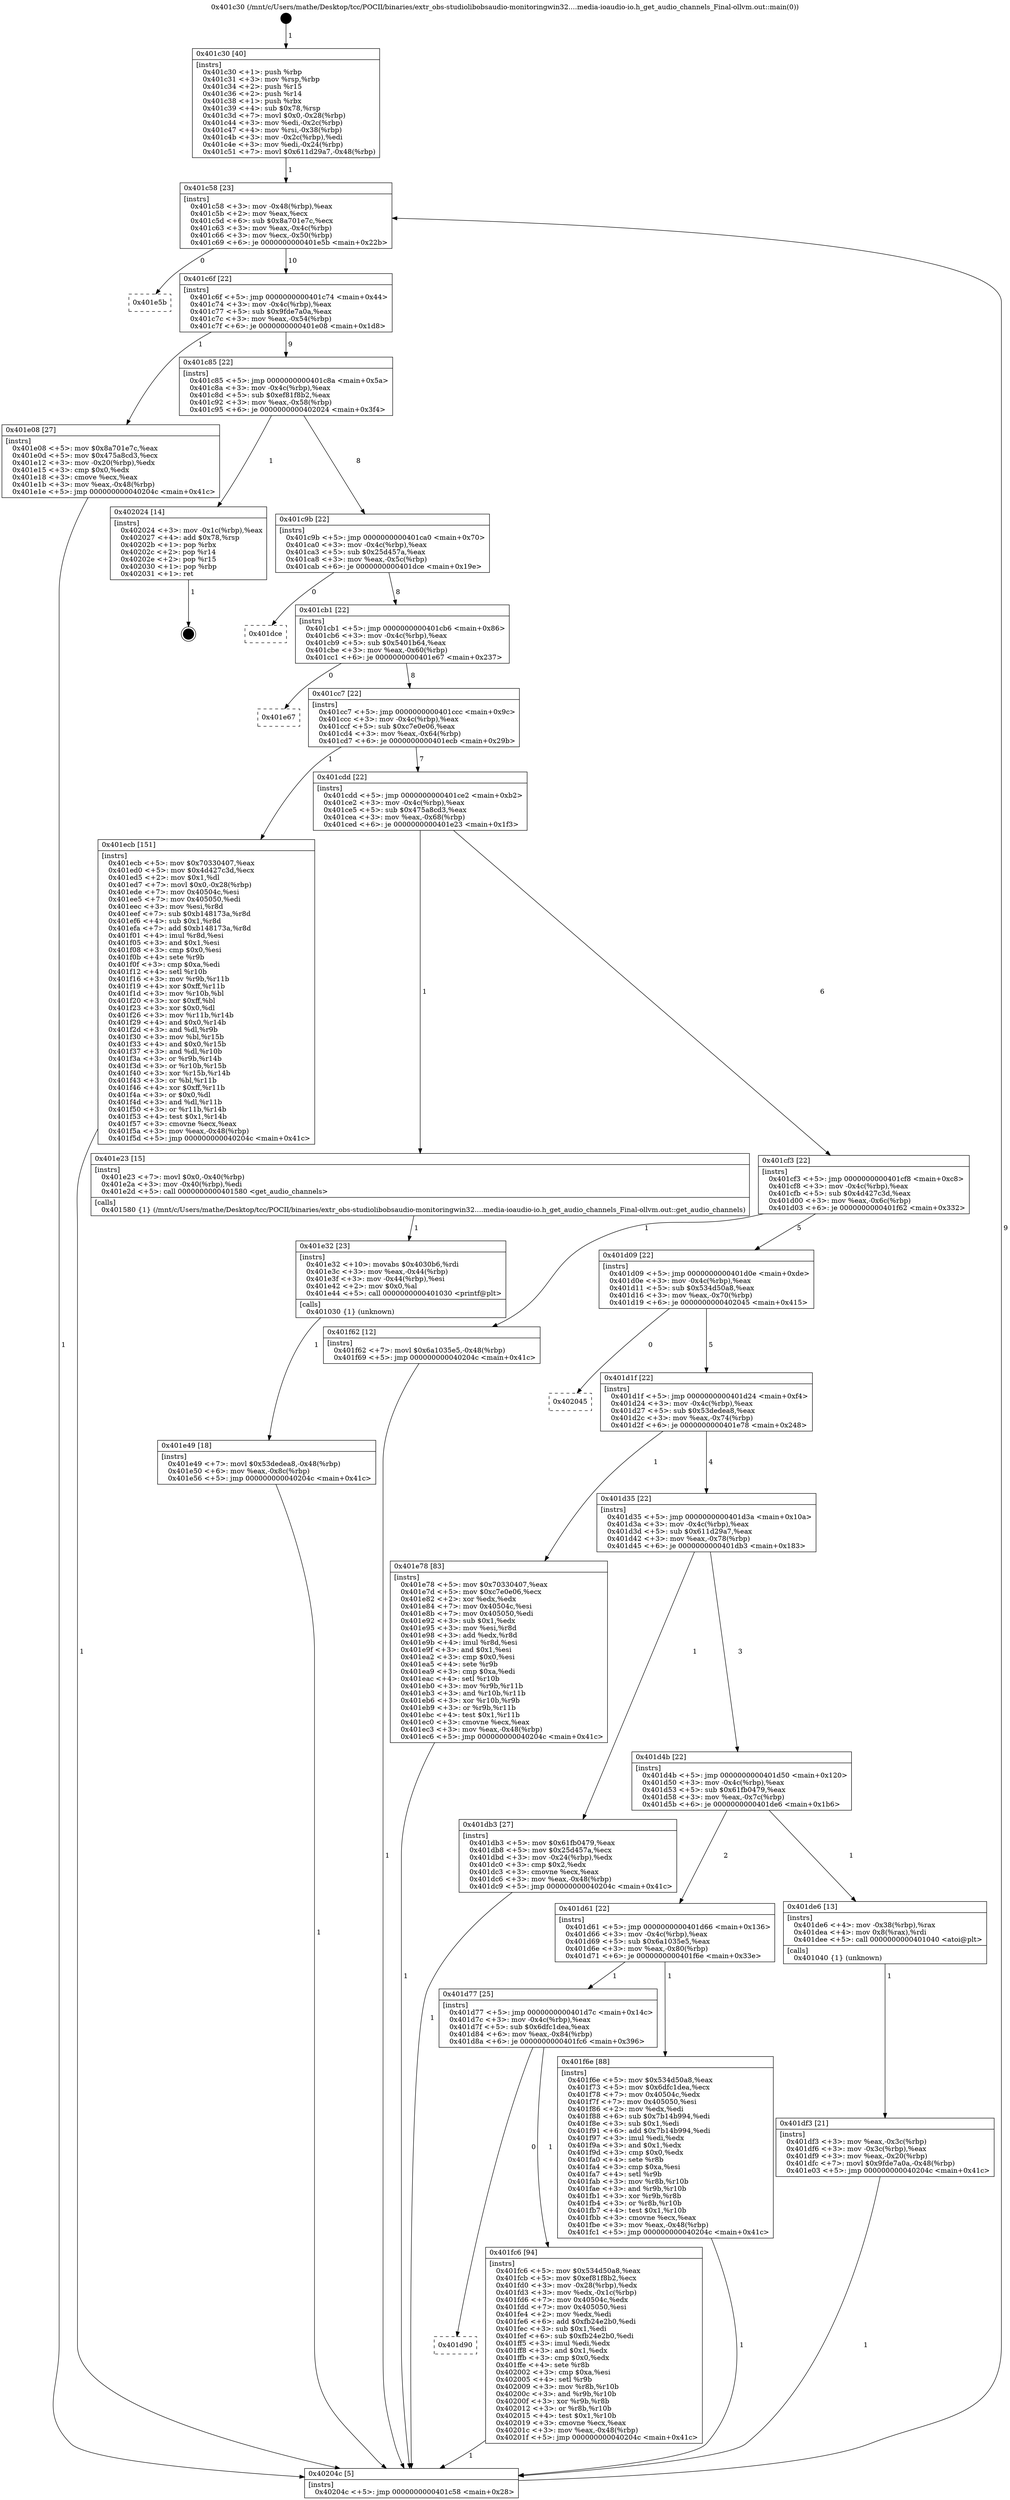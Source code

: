 digraph "0x401c30" {
  label = "0x401c30 (/mnt/c/Users/mathe/Desktop/tcc/POCII/binaries/extr_obs-studiolibobsaudio-monitoringwin32....media-ioaudio-io.h_get_audio_channels_Final-ollvm.out::main(0))"
  labelloc = "t"
  node[shape=record]

  Entry [label="",width=0.3,height=0.3,shape=circle,fillcolor=black,style=filled]
  "0x401c58" [label="{
     0x401c58 [23]\l
     | [instrs]\l
     &nbsp;&nbsp;0x401c58 \<+3\>: mov -0x48(%rbp),%eax\l
     &nbsp;&nbsp;0x401c5b \<+2\>: mov %eax,%ecx\l
     &nbsp;&nbsp;0x401c5d \<+6\>: sub $0x8a701e7c,%ecx\l
     &nbsp;&nbsp;0x401c63 \<+3\>: mov %eax,-0x4c(%rbp)\l
     &nbsp;&nbsp;0x401c66 \<+3\>: mov %ecx,-0x50(%rbp)\l
     &nbsp;&nbsp;0x401c69 \<+6\>: je 0000000000401e5b \<main+0x22b\>\l
  }"]
  "0x401e5b" [label="{
     0x401e5b\l
  }", style=dashed]
  "0x401c6f" [label="{
     0x401c6f [22]\l
     | [instrs]\l
     &nbsp;&nbsp;0x401c6f \<+5\>: jmp 0000000000401c74 \<main+0x44\>\l
     &nbsp;&nbsp;0x401c74 \<+3\>: mov -0x4c(%rbp),%eax\l
     &nbsp;&nbsp;0x401c77 \<+5\>: sub $0x9fde7a0a,%eax\l
     &nbsp;&nbsp;0x401c7c \<+3\>: mov %eax,-0x54(%rbp)\l
     &nbsp;&nbsp;0x401c7f \<+6\>: je 0000000000401e08 \<main+0x1d8\>\l
  }"]
  Exit [label="",width=0.3,height=0.3,shape=circle,fillcolor=black,style=filled,peripheries=2]
  "0x401e08" [label="{
     0x401e08 [27]\l
     | [instrs]\l
     &nbsp;&nbsp;0x401e08 \<+5\>: mov $0x8a701e7c,%eax\l
     &nbsp;&nbsp;0x401e0d \<+5\>: mov $0x475a8cd3,%ecx\l
     &nbsp;&nbsp;0x401e12 \<+3\>: mov -0x20(%rbp),%edx\l
     &nbsp;&nbsp;0x401e15 \<+3\>: cmp $0x0,%edx\l
     &nbsp;&nbsp;0x401e18 \<+3\>: cmove %ecx,%eax\l
     &nbsp;&nbsp;0x401e1b \<+3\>: mov %eax,-0x48(%rbp)\l
     &nbsp;&nbsp;0x401e1e \<+5\>: jmp 000000000040204c \<main+0x41c\>\l
  }"]
  "0x401c85" [label="{
     0x401c85 [22]\l
     | [instrs]\l
     &nbsp;&nbsp;0x401c85 \<+5\>: jmp 0000000000401c8a \<main+0x5a\>\l
     &nbsp;&nbsp;0x401c8a \<+3\>: mov -0x4c(%rbp),%eax\l
     &nbsp;&nbsp;0x401c8d \<+5\>: sub $0xef81f8b2,%eax\l
     &nbsp;&nbsp;0x401c92 \<+3\>: mov %eax,-0x58(%rbp)\l
     &nbsp;&nbsp;0x401c95 \<+6\>: je 0000000000402024 \<main+0x3f4\>\l
  }"]
  "0x401d90" [label="{
     0x401d90\l
  }", style=dashed]
  "0x402024" [label="{
     0x402024 [14]\l
     | [instrs]\l
     &nbsp;&nbsp;0x402024 \<+3\>: mov -0x1c(%rbp),%eax\l
     &nbsp;&nbsp;0x402027 \<+4\>: add $0x78,%rsp\l
     &nbsp;&nbsp;0x40202b \<+1\>: pop %rbx\l
     &nbsp;&nbsp;0x40202c \<+2\>: pop %r14\l
     &nbsp;&nbsp;0x40202e \<+2\>: pop %r15\l
     &nbsp;&nbsp;0x402030 \<+1\>: pop %rbp\l
     &nbsp;&nbsp;0x402031 \<+1\>: ret\l
  }"]
  "0x401c9b" [label="{
     0x401c9b [22]\l
     | [instrs]\l
     &nbsp;&nbsp;0x401c9b \<+5\>: jmp 0000000000401ca0 \<main+0x70\>\l
     &nbsp;&nbsp;0x401ca0 \<+3\>: mov -0x4c(%rbp),%eax\l
     &nbsp;&nbsp;0x401ca3 \<+5\>: sub $0x25d457a,%eax\l
     &nbsp;&nbsp;0x401ca8 \<+3\>: mov %eax,-0x5c(%rbp)\l
     &nbsp;&nbsp;0x401cab \<+6\>: je 0000000000401dce \<main+0x19e\>\l
  }"]
  "0x401fc6" [label="{
     0x401fc6 [94]\l
     | [instrs]\l
     &nbsp;&nbsp;0x401fc6 \<+5\>: mov $0x534d50a8,%eax\l
     &nbsp;&nbsp;0x401fcb \<+5\>: mov $0xef81f8b2,%ecx\l
     &nbsp;&nbsp;0x401fd0 \<+3\>: mov -0x28(%rbp),%edx\l
     &nbsp;&nbsp;0x401fd3 \<+3\>: mov %edx,-0x1c(%rbp)\l
     &nbsp;&nbsp;0x401fd6 \<+7\>: mov 0x40504c,%edx\l
     &nbsp;&nbsp;0x401fdd \<+7\>: mov 0x405050,%esi\l
     &nbsp;&nbsp;0x401fe4 \<+2\>: mov %edx,%edi\l
     &nbsp;&nbsp;0x401fe6 \<+6\>: add $0xfb24e2b0,%edi\l
     &nbsp;&nbsp;0x401fec \<+3\>: sub $0x1,%edi\l
     &nbsp;&nbsp;0x401fef \<+6\>: sub $0xfb24e2b0,%edi\l
     &nbsp;&nbsp;0x401ff5 \<+3\>: imul %edi,%edx\l
     &nbsp;&nbsp;0x401ff8 \<+3\>: and $0x1,%edx\l
     &nbsp;&nbsp;0x401ffb \<+3\>: cmp $0x0,%edx\l
     &nbsp;&nbsp;0x401ffe \<+4\>: sete %r8b\l
     &nbsp;&nbsp;0x402002 \<+3\>: cmp $0xa,%esi\l
     &nbsp;&nbsp;0x402005 \<+4\>: setl %r9b\l
     &nbsp;&nbsp;0x402009 \<+3\>: mov %r8b,%r10b\l
     &nbsp;&nbsp;0x40200c \<+3\>: and %r9b,%r10b\l
     &nbsp;&nbsp;0x40200f \<+3\>: xor %r9b,%r8b\l
     &nbsp;&nbsp;0x402012 \<+3\>: or %r8b,%r10b\l
     &nbsp;&nbsp;0x402015 \<+4\>: test $0x1,%r10b\l
     &nbsp;&nbsp;0x402019 \<+3\>: cmovne %ecx,%eax\l
     &nbsp;&nbsp;0x40201c \<+3\>: mov %eax,-0x48(%rbp)\l
     &nbsp;&nbsp;0x40201f \<+5\>: jmp 000000000040204c \<main+0x41c\>\l
  }"]
  "0x401dce" [label="{
     0x401dce\l
  }", style=dashed]
  "0x401cb1" [label="{
     0x401cb1 [22]\l
     | [instrs]\l
     &nbsp;&nbsp;0x401cb1 \<+5\>: jmp 0000000000401cb6 \<main+0x86\>\l
     &nbsp;&nbsp;0x401cb6 \<+3\>: mov -0x4c(%rbp),%eax\l
     &nbsp;&nbsp;0x401cb9 \<+5\>: sub $0x5401b64,%eax\l
     &nbsp;&nbsp;0x401cbe \<+3\>: mov %eax,-0x60(%rbp)\l
     &nbsp;&nbsp;0x401cc1 \<+6\>: je 0000000000401e67 \<main+0x237\>\l
  }"]
  "0x401d77" [label="{
     0x401d77 [25]\l
     | [instrs]\l
     &nbsp;&nbsp;0x401d77 \<+5\>: jmp 0000000000401d7c \<main+0x14c\>\l
     &nbsp;&nbsp;0x401d7c \<+3\>: mov -0x4c(%rbp),%eax\l
     &nbsp;&nbsp;0x401d7f \<+5\>: sub $0x6dfc1dea,%eax\l
     &nbsp;&nbsp;0x401d84 \<+6\>: mov %eax,-0x84(%rbp)\l
     &nbsp;&nbsp;0x401d8a \<+6\>: je 0000000000401fc6 \<main+0x396\>\l
  }"]
  "0x401e67" [label="{
     0x401e67\l
  }", style=dashed]
  "0x401cc7" [label="{
     0x401cc7 [22]\l
     | [instrs]\l
     &nbsp;&nbsp;0x401cc7 \<+5\>: jmp 0000000000401ccc \<main+0x9c\>\l
     &nbsp;&nbsp;0x401ccc \<+3\>: mov -0x4c(%rbp),%eax\l
     &nbsp;&nbsp;0x401ccf \<+5\>: sub $0xc7e0e06,%eax\l
     &nbsp;&nbsp;0x401cd4 \<+3\>: mov %eax,-0x64(%rbp)\l
     &nbsp;&nbsp;0x401cd7 \<+6\>: je 0000000000401ecb \<main+0x29b\>\l
  }"]
  "0x401f6e" [label="{
     0x401f6e [88]\l
     | [instrs]\l
     &nbsp;&nbsp;0x401f6e \<+5\>: mov $0x534d50a8,%eax\l
     &nbsp;&nbsp;0x401f73 \<+5\>: mov $0x6dfc1dea,%ecx\l
     &nbsp;&nbsp;0x401f78 \<+7\>: mov 0x40504c,%edx\l
     &nbsp;&nbsp;0x401f7f \<+7\>: mov 0x405050,%esi\l
     &nbsp;&nbsp;0x401f86 \<+2\>: mov %edx,%edi\l
     &nbsp;&nbsp;0x401f88 \<+6\>: sub $0x7b14b994,%edi\l
     &nbsp;&nbsp;0x401f8e \<+3\>: sub $0x1,%edi\l
     &nbsp;&nbsp;0x401f91 \<+6\>: add $0x7b14b994,%edi\l
     &nbsp;&nbsp;0x401f97 \<+3\>: imul %edi,%edx\l
     &nbsp;&nbsp;0x401f9a \<+3\>: and $0x1,%edx\l
     &nbsp;&nbsp;0x401f9d \<+3\>: cmp $0x0,%edx\l
     &nbsp;&nbsp;0x401fa0 \<+4\>: sete %r8b\l
     &nbsp;&nbsp;0x401fa4 \<+3\>: cmp $0xa,%esi\l
     &nbsp;&nbsp;0x401fa7 \<+4\>: setl %r9b\l
     &nbsp;&nbsp;0x401fab \<+3\>: mov %r8b,%r10b\l
     &nbsp;&nbsp;0x401fae \<+3\>: and %r9b,%r10b\l
     &nbsp;&nbsp;0x401fb1 \<+3\>: xor %r9b,%r8b\l
     &nbsp;&nbsp;0x401fb4 \<+3\>: or %r8b,%r10b\l
     &nbsp;&nbsp;0x401fb7 \<+4\>: test $0x1,%r10b\l
     &nbsp;&nbsp;0x401fbb \<+3\>: cmovne %ecx,%eax\l
     &nbsp;&nbsp;0x401fbe \<+3\>: mov %eax,-0x48(%rbp)\l
     &nbsp;&nbsp;0x401fc1 \<+5\>: jmp 000000000040204c \<main+0x41c\>\l
  }"]
  "0x401ecb" [label="{
     0x401ecb [151]\l
     | [instrs]\l
     &nbsp;&nbsp;0x401ecb \<+5\>: mov $0x70330407,%eax\l
     &nbsp;&nbsp;0x401ed0 \<+5\>: mov $0x4d427c3d,%ecx\l
     &nbsp;&nbsp;0x401ed5 \<+2\>: mov $0x1,%dl\l
     &nbsp;&nbsp;0x401ed7 \<+7\>: movl $0x0,-0x28(%rbp)\l
     &nbsp;&nbsp;0x401ede \<+7\>: mov 0x40504c,%esi\l
     &nbsp;&nbsp;0x401ee5 \<+7\>: mov 0x405050,%edi\l
     &nbsp;&nbsp;0x401eec \<+3\>: mov %esi,%r8d\l
     &nbsp;&nbsp;0x401eef \<+7\>: sub $0xb148173a,%r8d\l
     &nbsp;&nbsp;0x401ef6 \<+4\>: sub $0x1,%r8d\l
     &nbsp;&nbsp;0x401efa \<+7\>: add $0xb148173a,%r8d\l
     &nbsp;&nbsp;0x401f01 \<+4\>: imul %r8d,%esi\l
     &nbsp;&nbsp;0x401f05 \<+3\>: and $0x1,%esi\l
     &nbsp;&nbsp;0x401f08 \<+3\>: cmp $0x0,%esi\l
     &nbsp;&nbsp;0x401f0b \<+4\>: sete %r9b\l
     &nbsp;&nbsp;0x401f0f \<+3\>: cmp $0xa,%edi\l
     &nbsp;&nbsp;0x401f12 \<+4\>: setl %r10b\l
     &nbsp;&nbsp;0x401f16 \<+3\>: mov %r9b,%r11b\l
     &nbsp;&nbsp;0x401f19 \<+4\>: xor $0xff,%r11b\l
     &nbsp;&nbsp;0x401f1d \<+3\>: mov %r10b,%bl\l
     &nbsp;&nbsp;0x401f20 \<+3\>: xor $0xff,%bl\l
     &nbsp;&nbsp;0x401f23 \<+3\>: xor $0x0,%dl\l
     &nbsp;&nbsp;0x401f26 \<+3\>: mov %r11b,%r14b\l
     &nbsp;&nbsp;0x401f29 \<+4\>: and $0x0,%r14b\l
     &nbsp;&nbsp;0x401f2d \<+3\>: and %dl,%r9b\l
     &nbsp;&nbsp;0x401f30 \<+3\>: mov %bl,%r15b\l
     &nbsp;&nbsp;0x401f33 \<+4\>: and $0x0,%r15b\l
     &nbsp;&nbsp;0x401f37 \<+3\>: and %dl,%r10b\l
     &nbsp;&nbsp;0x401f3a \<+3\>: or %r9b,%r14b\l
     &nbsp;&nbsp;0x401f3d \<+3\>: or %r10b,%r15b\l
     &nbsp;&nbsp;0x401f40 \<+3\>: xor %r15b,%r14b\l
     &nbsp;&nbsp;0x401f43 \<+3\>: or %bl,%r11b\l
     &nbsp;&nbsp;0x401f46 \<+4\>: xor $0xff,%r11b\l
     &nbsp;&nbsp;0x401f4a \<+3\>: or $0x0,%dl\l
     &nbsp;&nbsp;0x401f4d \<+3\>: and %dl,%r11b\l
     &nbsp;&nbsp;0x401f50 \<+3\>: or %r11b,%r14b\l
     &nbsp;&nbsp;0x401f53 \<+4\>: test $0x1,%r14b\l
     &nbsp;&nbsp;0x401f57 \<+3\>: cmovne %ecx,%eax\l
     &nbsp;&nbsp;0x401f5a \<+3\>: mov %eax,-0x48(%rbp)\l
     &nbsp;&nbsp;0x401f5d \<+5\>: jmp 000000000040204c \<main+0x41c\>\l
  }"]
  "0x401cdd" [label="{
     0x401cdd [22]\l
     | [instrs]\l
     &nbsp;&nbsp;0x401cdd \<+5\>: jmp 0000000000401ce2 \<main+0xb2\>\l
     &nbsp;&nbsp;0x401ce2 \<+3\>: mov -0x4c(%rbp),%eax\l
     &nbsp;&nbsp;0x401ce5 \<+5\>: sub $0x475a8cd3,%eax\l
     &nbsp;&nbsp;0x401cea \<+3\>: mov %eax,-0x68(%rbp)\l
     &nbsp;&nbsp;0x401ced \<+6\>: je 0000000000401e23 \<main+0x1f3\>\l
  }"]
  "0x401e49" [label="{
     0x401e49 [18]\l
     | [instrs]\l
     &nbsp;&nbsp;0x401e49 \<+7\>: movl $0x53dedea8,-0x48(%rbp)\l
     &nbsp;&nbsp;0x401e50 \<+6\>: mov %eax,-0x8c(%rbp)\l
     &nbsp;&nbsp;0x401e56 \<+5\>: jmp 000000000040204c \<main+0x41c\>\l
  }"]
  "0x401e23" [label="{
     0x401e23 [15]\l
     | [instrs]\l
     &nbsp;&nbsp;0x401e23 \<+7\>: movl $0x0,-0x40(%rbp)\l
     &nbsp;&nbsp;0x401e2a \<+3\>: mov -0x40(%rbp),%edi\l
     &nbsp;&nbsp;0x401e2d \<+5\>: call 0000000000401580 \<get_audio_channels\>\l
     | [calls]\l
     &nbsp;&nbsp;0x401580 \{1\} (/mnt/c/Users/mathe/Desktop/tcc/POCII/binaries/extr_obs-studiolibobsaudio-monitoringwin32....media-ioaudio-io.h_get_audio_channels_Final-ollvm.out::get_audio_channels)\l
  }"]
  "0x401cf3" [label="{
     0x401cf3 [22]\l
     | [instrs]\l
     &nbsp;&nbsp;0x401cf3 \<+5\>: jmp 0000000000401cf8 \<main+0xc8\>\l
     &nbsp;&nbsp;0x401cf8 \<+3\>: mov -0x4c(%rbp),%eax\l
     &nbsp;&nbsp;0x401cfb \<+5\>: sub $0x4d427c3d,%eax\l
     &nbsp;&nbsp;0x401d00 \<+3\>: mov %eax,-0x6c(%rbp)\l
     &nbsp;&nbsp;0x401d03 \<+6\>: je 0000000000401f62 \<main+0x332\>\l
  }"]
  "0x401e32" [label="{
     0x401e32 [23]\l
     | [instrs]\l
     &nbsp;&nbsp;0x401e32 \<+10\>: movabs $0x4030b6,%rdi\l
     &nbsp;&nbsp;0x401e3c \<+3\>: mov %eax,-0x44(%rbp)\l
     &nbsp;&nbsp;0x401e3f \<+3\>: mov -0x44(%rbp),%esi\l
     &nbsp;&nbsp;0x401e42 \<+2\>: mov $0x0,%al\l
     &nbsp;&nbsp;0x401e44 \<+5\>: call 0000000000401030 \<printf@plt\>\l
     | [calls]\l
     &nbsp;&nbsp;0x401030 \{1\} (unknown)\l
  }"]
  "0x401f62" [label="{
     0x401f62 [12]\l
     | [instrs]\l
     &nbsp;&nbsp;0x401f62 \<+7\>: movl $0x6a1035e5,-0x48(%rbp)\l
     &nbsp;&nbsp;0x401f69 \<+5\>: jmp 000000000040204c \<main+0x41c\>\l
  }"]
  "0x401d09" [label="{
     0x401d09 [22]\l
     | [instrs]\l
     &nbsp;&nbsp;0x401d09 \<+5\>: jmp 0000000000401d0e \<main+0xde\>\l
     &nbsp;&nbsp;0x401d0e \<+3\>: mov -0x4c(%rbp),%eax\l
     &nbsp;&nbsp;0x401d11 \<+5\>: sub $0x534d50a8,%eax\l
     &nbsp;&nbsp;0x401d16 \<+3\>: mov %eax,-0x70(%rbp)\l
     &nbsp;&nbsp;0x401d19 \<+6\>: je 0000000000402045 \<main+0x415\>\l
  }"]
  "0x401df3" [label="{
     0x401df3 [21]\l
     | [instrs]\l
     &nbsp;&nbsp;0x401df3 \<+3\>: mov %eax,-0x3c(%rbp)\l
     &nbsp;&nbsp;0x401df6 \<+3\>: mov -0x3c(%rbp),%eax\l
     &nbsp;&nbsp;0x401df9 \<+3\>: mov %eax,-0x20(%rbp)\l
     &nbsp;&nbsp;0x401dfc \<+7\>: movl $0x9fde7a0a,-0x48(%rbp)\l
     &nbsp;&nbsp;0x401e03 \<+5\>: jmp 000000000040204c \<main+0x41c\>\l
  }"]
  "0x402045" [label="{
     0x402045\l
  }", style=dashed]
  "0x401d1f" [label="{
     0x401d1f [22]\l
     | [instrs]\l
     &nbsp;&nbsp;0x401d1f \<+5\>: jmp 0000000000401d24 \<main+0xf4\>\l
     &nbsp;&nbsp;0x401d24 \<+3\>: mov -0x4c(%rbp),%eax\l
     &nbsp;&nbsp;0x401d27 \<+5\>: sub $0x53dedea8,%eax\l
     &nbsp;&nbsp;0x401d2c \<+3\>: mov %eax,-0x74(%rbp)\l
     &nbsp;&nbsp;0x401d2f \<+6\>: je 0000000000401e78 \<main+0x248\>\l
  }"]
  "0x401d61" [label="{
     0x401d61 [22]\l
     | [instrs]\l
     &nbsp;&nbsp;0x401d61 \<+5\>: jmp 0000000000401d66 \<main+0x136\>\l
     &nbsp;&nbsp;0x401d66 \<+3\>: mov -0x4c(%rbp),%eax\l
     &nbsp;&nbsp;0x401d69 \<+5\>: sub $0x6a1035e5,%eax\l
     &nbsp;&nbsp;0x401d6e \<+3\>: mov %eax,-0x80(%rbp)\l
     &nbsp;&nbsp;0x401d71 \<+6\>: je 0000000000401f6e \<main+0x33e\>\l
  }"]
  "0x401e78" [label="{
     0x401e78 [83]\l
     | [instrs]\l
     &nbsp;&nbsp;0x401e78 \<+5\>: mov $0x70330407,%eax\l
     &nbsp;&nbsp;0x401e7d \<+5\>: mov $0xc7e0e06,%ecx\l
     &nbsp;&nbsp;0x401e82 \<+2\>: xor %edx,%edx\l
     &nbsp;&nbsp;0x401e84 \<+7\>: mov 0x40504c,%esi\l
     &nbsp;&nbsp;0x401e8b \<+7\>: mov 0x405050,%edi\l
     &nbsp;&nbsp;0x401e92 \<+3\>: sub $0x1,%edx\l
     &nbsp;&nbsp;0x401e95 \<+3\>: mov %esi,%r8d\l
     &nbsp;&nbsp;0x401e98 \<+3\>: add %edx,%r8d\l
     &nbsp;&nbsp;0x401e9b \<+4\>: imul %r8d,%esi\l
     &nbsp;&nbsp;0x401e9f \<+3\>: and $0x1,%esi\l
     &nbsp;&nbsp;0x401ea2 \<+3\>: cmp $0x0,%esi\l
     &nbsp;&nbsp;0x401ea5 \<+4\>: sete %r9b\l
     &nbsp;&nbsp;0x401ea9 \<+3\>: cmp $0xa,%edi\l
     &nbsp;&nbsp;0x401eac \<+4\>: setl %r10b\l
     &nbsp;&nbsp;0x401eb0 \<+3\>: mov %r9b,%r11b\l
     &nbsp;&nbsp;0x401eb3 \<+3\>: and %r10b,%r11b\l
     &nbsp;&nbsp;0x401eb6 \<+3\>: xor %r10b,%r9b\l
     &nbsp;&nbsp;0x401eb9 \<+3\>: or %r9b,%r11b\l
     &nbsp;&nbsp;0x401ebc \<+4\>: test $0x1,%r11b\l
     &nbsp;&nbsp;0x401ec0 \<+3\>: cmovne %ecx,%eax\l
     &nbsp;&nbsp;0x401ec3 \<+3\>: mov %eax,-0x48(%rbp)\l
     &nbsp;&nbsp;0x401ec6 \<+5\>: jmp 000000000040204c \<main+0x41c\>\l
  }"]
  "0x401d35" [label="{
     0x401d35 [22]\l
     | [instrs]\l
     &nbsp;&nbsp;0x401d35 \<+5\>: jmp 0000000000401d3a \<main+0x10a\>\l
     &nbsp;&nbsp;0x401d3a \<+3\>: mov -0x4c(%rbp),%eax\l
     &nbsp;&nbsp;0x401d3d \<+5\>: sub $0x611d29a7,%eax\l
     &nbsp;&nbsp;0x401d42 \<+3\>: mov %eax,-0x78(%rbp)\l
     &nbsp;&nbsp;0x401d45 \<+6\>: je 0000000000401db3 \<main+0x183\>\l
  }"]
  "0x401de6" [label="{
     0x401de6 [13]\l
     | [instrs]\l
     &nbsp;&nbsp;0x401de6 \<+4\>: mov -0x38(%rbp),%rax\l
     &nbsp;&nbsp;0x401dea \<+4\>: mov 0x8(%rax),%rdi\l
     &nbsp;&nbsp;0x401dee \<+5\>: call 0000000000401040 \<atoi@plt\>\l
     | [calls]\l
     &nbsp;&nbsp;0x401040 \{1\} (unknown)\l
  }"]
  "0x401db3" [label="{
     0x401db3 [27]\l
     | [instrs]\l
     &nbsp;&nbsp;0x401db3 \<+5\>: mov $0x61fb0479,%eax\l
     &nbsp;&nbsp;0x401db8 \<+5\>: mov $0x25d457a,%ecx\l
     &nbsp;&nbsp;0x401dbd \<+3\>: mov -0x24(%rbp),%edx\l
     &nbsp;&nbsp;0x401dc0 \<+3\>: cmp $0x2,%edx\l
     &nbsp;&nbsp;0x401dc3 \<+3\>: cmovne %ecx,%eax\l
     &nbsp;&nbsp;0x401dc6 \<+3\>: mov %eax,-0x48(%rbp)\l
     &nbsp;&nbsp;0x401dc9 \<+5\>: jmp 000000000040204c \<main+0x41c\>\l
  }"]
  "0x401d4b" [label="{
     0x401d4b [22]\l
     | [instrs]\l
     &nbsp;&nbsp;0x401d4b \<+5\>: jmp 0000000000401d50 \<main+0x120\>\l
     &nbsp;&nbsp;0x401d50 \<+3\>: mov -0x4c(%rbp),%eax\l
     &nbsp;&nbsp;0x401d53 \<+5\>: sub $0x61fb0479,%eax\l
     &nbsp;&nbsp;0x401d58 \<+3\>: mov %eax,-0x7c(%rbp)\l
     &nbsp;&nbsp;0x401d5b \<+6\>: je 0000000000401de6 \<main+0x1b6\>\l
  }"]
  "0x40204c" [label="{
     0x40204c [5]\l
     | [instrs]\l
     &nbsp;&nbsp;0x40204c \<+5\>: jmp 0000000000401c58 \<main+0x28\>\l
  }"]
  "0x401c30" [label="{
     0x401c30 [40]\l
     | [instrs]\l
     &nbsp;&nbsp;0x401c30 \<+1\>: push %rbp\l
     &nbsp;&nbsp;0x401c31 \<+3\>: mov %rsp,%rbp\l
     &nbsp;&nbsp;0x401c34 \<+2\>: push %r15\l
     &nbsp;&nbsp;0x401c36 \<+2\>: push %r14\l
     &nbsp;&nbsp;0x401c38 \<+1\>: push %rbx\l
     &nbsp;&nbsp;0x401c39 \<+4\>: sub $0x78,%rsp\l
     &nbsp;&nbsp;0x401c3d \<+7\>: movl $0x0,-0x28(%rbp)\l
     &nbsp;&nbsp;0x401c44 \<+3\>: mov %edi,-0x2c(%rbp)\l
     &nbsp;&nbsp;0x401c47 \<+4\>: mov %rsi,-0x38(%rbp)\l
     &nbsp;&nbsp;0x401c4b \<+3\>: mov -0x2c(%rbp),%edi\l
     &nbsp;&nbsp;0x401c4e \<+3\>: mov %edi,-0x24(%rbp)\l
     &nbsp;&nbsp;0x401c51 \<+7\>: movl $0x611d29a7,-0x48(%rbp)\l
  }"]
  Entry -> "0x401c30" [label=" 1"]
  "0x401c58" -> "0x401e5b" [label=" 0"]
  "0x401c58" -> "0x401c6f" [label=" 10"]
  "0x402024" -> Exit [label=" 1"]
  "0x401c6f" -> "0x401e08" [label=" 1"]
  "0x401c6f" -> "0x401c85" [label=" 9"]
  "0x401fc6" -> "0x40204c" [label=" 1"]
  "0x401c85" -> "0x402024" [label=" 1"]
  "0x401c85" -> "0x401c9b" [label=" 8"]
  "0x401d77" -> "0x401d90" [label=" 0"]
  "0x401c9b" -> "0x401dce" [label=" 0"]
  "0x401c9b" -> "0x401cb1" [label=" 8"]
  "0x401d77" -> "0x401fc6" [label=" 1"]
  "0x401cb1" -> "0x401e67" [label=" 0"]
  "0x401cb1" -> "0x401cc7" [label=" 8"]
  "0x401f6e" -> "0x40204c" [label=" 1"]
  "0x401cc7" -> "0x401ecb" [label=" 1"]
  "0x401cc7" -> "0x401cdd" [label=" 7"]
  "0x401d61" -> "0x401d77" [label=" 1"]
  "0x401cdd" -> "0x401e23" [label=" 1"]
  "0x401cdd" -> "0x401cf3" [label=" 6"]
  "0x401d61" -> "0x401f6e" [label=" 1"]
  "0x401cf3" -> "0x401f62" [label=" 1"]
  "0x401cf3" -> "0x401d09" [label=" 5"]
  "0x401f62" -> "0x40204c" [label=" 1"]
  "0x401d09" -> "0x402045" [label=" 0"]
  "0x401d09" -> "0x401d1f" [label=" 5"]
  "0x401ecb" -> "0x40204c" [label=" 1"]
  "0x401d1f" -> "0x401e78" [label=" 1"]
  "0x401d1f" -> "0x401d35" [label=" 4"]
  "0x401e78" -> "0x40204c" [label=" 1"]
  "0x401d35" -> "0x401db3" [label=" 1"]
  "0x401d35" -> "0x401d4b" [label=" 3"]
  "0x401db3" -> "0x40204c" [label=" 1"]
  "0x401c30" -> "0x401c58" [label=" 1"]
  "0x40204c" -> "0x401c58" [label=" 9"]
  "0x401e49" -> "0x40204c" [label=" 1"]
  "0x401d4b" -> "0x401de6" [label=" 1"]
  "0x401d4b" -> "0x401d61" [label=" 2"]
  "0x401de6" -> "0x401df3" [label=" 1"]
  "0x401df3" -> "0x40204c" [label=" 1"]
  "0x401e08" -> "0x40204c" [label=" 1"]
  "0x401e23" -> "0x401e32" [label=" 1"]
  "0x401e32" -> "0x401e49" [label=" 1"]
}
